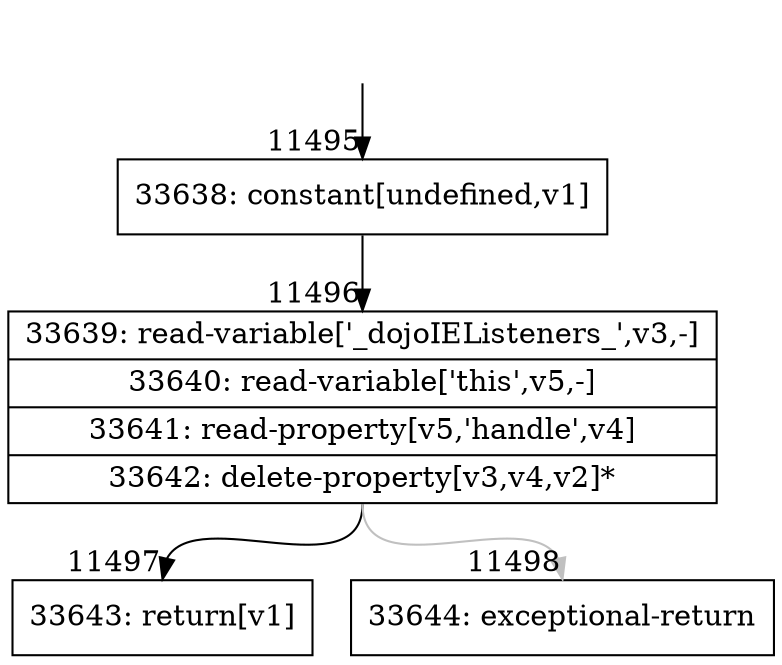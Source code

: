 digraph {
rankdir="TD"
BB_entry854[shape=none,label=""];
BB_entry854 -> BB11495 [tailport=s, headport=n, headlabel="    11495"]
BB11495 [shape=record label="{33638: constant[undefined,v1]}" ] 
BB11495 -> BB11496 [tailport=s, headport=n, headlabel="      11496"]
BB11496 [shape=record label="{33639: read-variable['_dojoIEListeners_',v3,-]|33640: read-variable['this',v5,-]|33641: read-property[v5,'handle',v4]|33642: delete-property[v3,v4,v2]*}" ] 
BB11496 -> BB11497 [tailport=s, headport=n, headlabel="      11497"]
BB11496 -> BB11498 [tailport=s, headport=n, color=gray, headlabel="      11498"]
BB11497 [shape=record label="{33643: return[v1]}" ] 
BB11498 [shape=record label="{33644: exceptional-return}" ] 
//#$~ 16079
}
